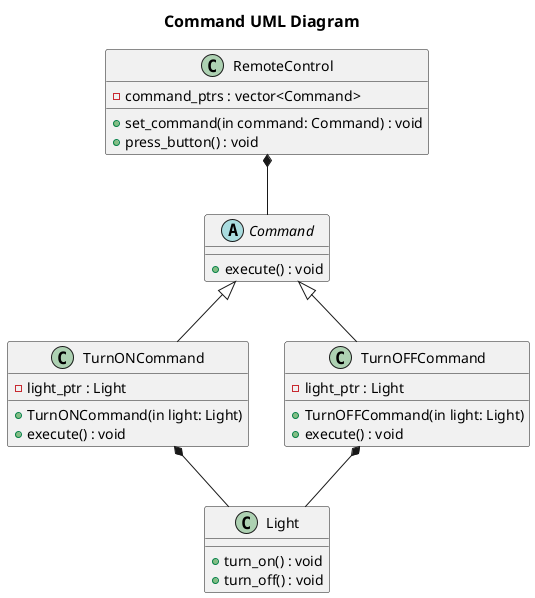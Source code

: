 @startuml

skinparam TitleFontSize 16
title "Command UML Diagram"

class Light{
    +turn_on() : void
    +turn_off() : void
}

abstract class Command{
    +execute() : void
}

class TurnONCommand{
    -light_ptr : Light
    +TurnONCommand(in light: Light)
    +execute() : void
}

class TurnOFFCommand{
    -light_ptr : Light
    +TurnOFFCommand(in light: Light)
    +execute() : void
}

class RemoteControl{
    -command_ptrs : vector<Command>
    +set_command(in command: Command) : void
    +press_button() : void
}


Command <|-- TurnONCommand
Command <|-- TurnOFFCommand

TurnONCommand *-- Light
TurnOFFCommand *-- Light

RemoteControl *-- Command


@enduml